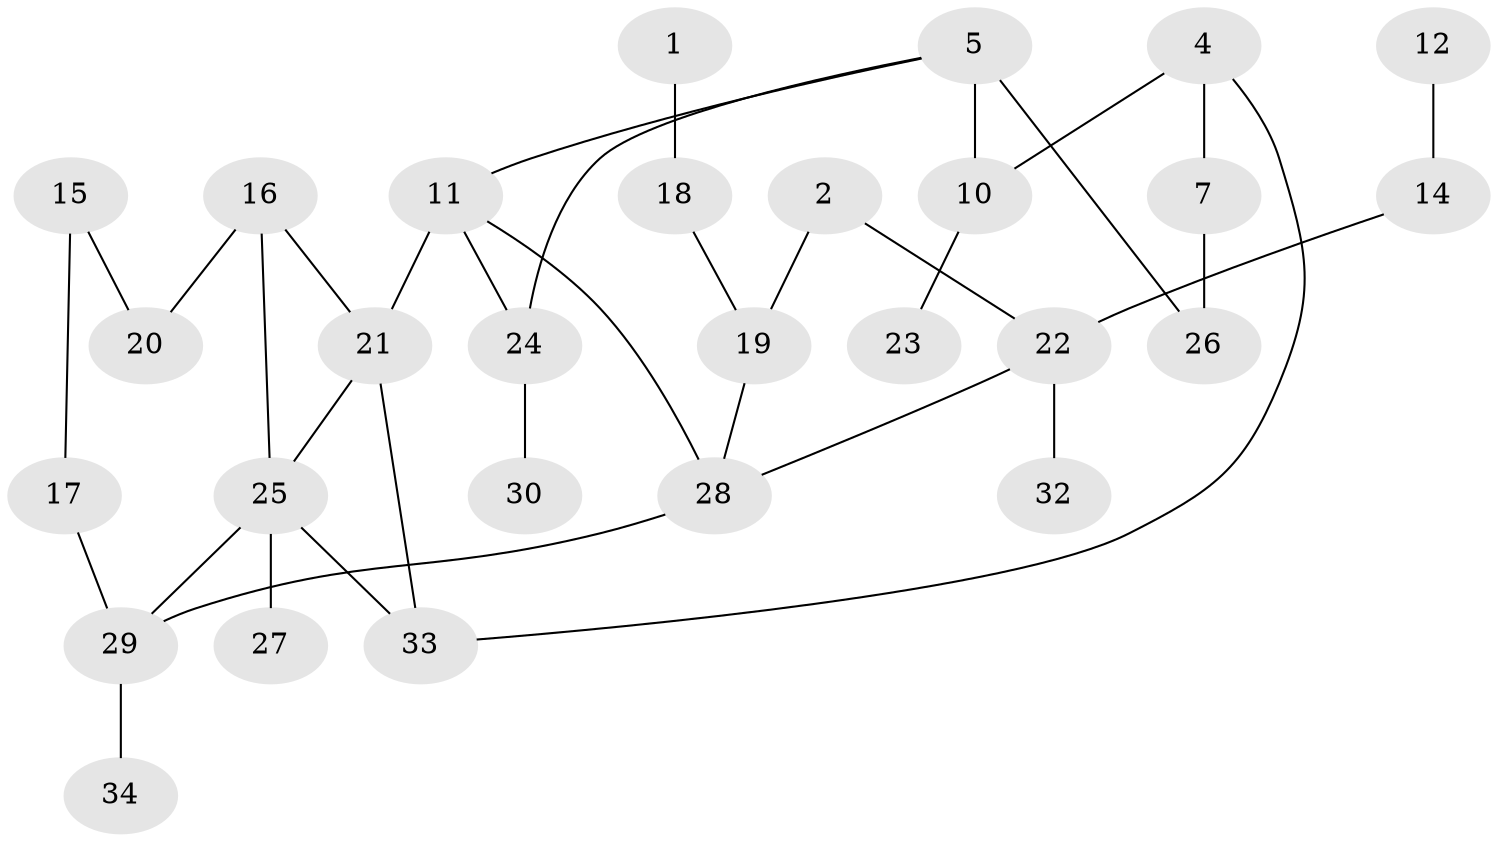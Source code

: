 // original degree distribution, {3: 0.23880597014925373, 2: 0.34328358208955223, 4: 0.1044776119402985, 1: 0.23880597014925373, 0: 0.07462686567164178}
// Generated by graph-tools (version 1.1) at 2025/25/03/09/25 03:25:22]
// undirected, 28 vertices, 35 edges
graph export_dot {
graph [start="1"]
  node [color=gray90,style=filled];
  1;
  2;
  4;
  5;
  7;
  10;
  11;
  12;
  14;
  15;
  16;
  17;
  18;
  19;
  20;
  21;
  22;
  23;
  24;
  25;
  26;
  27;
  28;
  29;
  30;
  32;
  33;
  34;
  1 -- 18 [weight=1.0];
  2 -- 19 [weight=1.0];
  2 -- 22 [weight=1.0];
  4 -- 7 [weight=1.0];
  4 -- 10 [weight=1.0];
  4 -- 33 [weight=1.0];
  5 -- 10 [weight=1.0];
  5 -- 11 [weight=1.0];
  5 -- 24 [weight=1.0];
  5 -- 26 [weight=2.0];
  7 -- 26 [weight=1.0];
  10 -- 23 [weight=1.0];
  11 -- 21 [weight=1.0];
  11 -- 24 [weight=1.0];
  11 -- 28 [weight=1.0];
  12 -- 14 [weight=1.0];
  14 -- 22 [weight=1.0];
  15 -- 17 [weight=1.0];
  15 -- 20 [weight=1.0];
  16 -- 20 [weight=1.0];
  16 -- 21 [weight=1.0];
  16 -- 25 [weight=1.0];
  17 -- 29 [weight=1.0];
  18 -- 19 [weight=1.0];
  19 -- 28 [weight=1.0];
  21 -- 25 [weight=1.0];
  21 -- 33 [weight=1.0];
  22 -- 28 [weight=1.0];
  22 -- 32 [weight=1.0];
  24 -- 30 [weight=1.0];
  25 -- 27 [weight=1.0];
  25 -- 29 [weight=1.0];
  25 -- 33 [weight=1.0];
  28 -- 29 [weight=1.0];
  29 -- 34 [weight=1.0];
}
